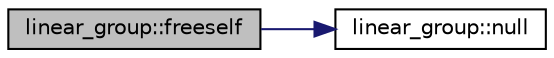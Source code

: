 digraph "linear_group::freeself"
{
  edge [fontname="Helvetica",fontsize="10",labelfontname="Helvetica",labelfontsize="10"];
  node [fontname="Helvetica",fontsize="10",shape=record];
  rankdir="LR";
  Node7 [label="linear_group::freeself",height=0.2,width=0.4,color="black", fillcolor="grey75", style="filled", fontcolor="black"];
  Node7 -> Node8 [color="midnightblue",fontsize="10",style="solid",fontname="Helvetica"];
  Node8 [label="linear_group::null",height=0.2,width=0.4,color="black", fillcolor="white", style="filled",URL="$df/d5a/classlinear__group.html#a544310cc78672c79460a2281c324312c"];
}
